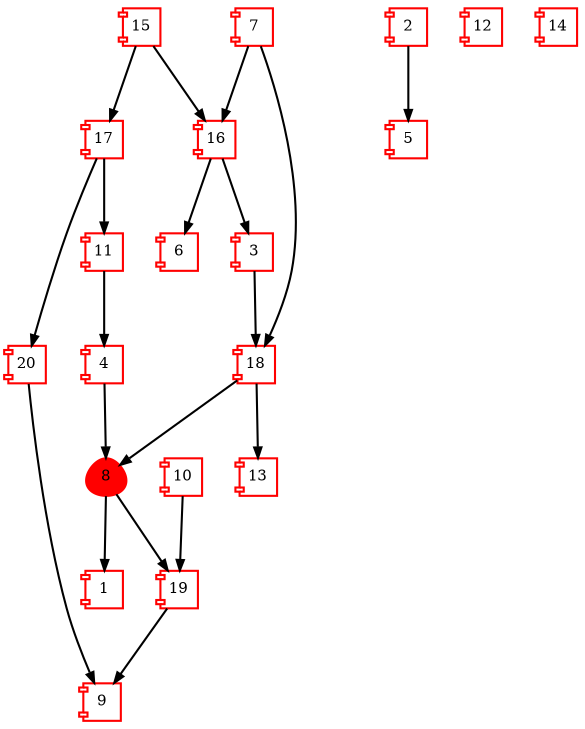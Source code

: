 digraph {
 overlap=scale;
 concentrate=true;
 layout=dot;
 size=7.0;
 center=1;
 
 node [color=Red,height=0.25,fontsize=7.0,width=0.25,fixedsize=true,shape=component];
 edge [arrowtype=normal,arrowsize=0.5,fontsize=1.0];
 1 ;
 2 ;
 3 ;
 4 ;
 5 ;
 6 ;
 7 ;
 8 [shape=egg,style=filled];
 9 ;
 10 ;
 11 [style=rounded];
 12 ;
 13 ;
 14 ;
 15 ;
 16 ;
 17 ;
 18 ;
 19 ;
 20 ;
 2 -> 5 ;
 3 -> 18 ;
 4 -> 8 ;
 7 -> 16 ;
 7 -> 18 ;
 8 -> 1 ;
 8 -> 19 ;
 10 -> 19 ;
 11 -> 4 ;
 15 -> 16 ;
 15 -> 17 ;
 16 -> 3 ;
 16 -> 6 ;
 17 -> 11 ;
 17 -> 20 ;
 18 -> 8 ;
 18 -> 13 ;
 19 -> 9 ;
 20 -> 9 ;
}
